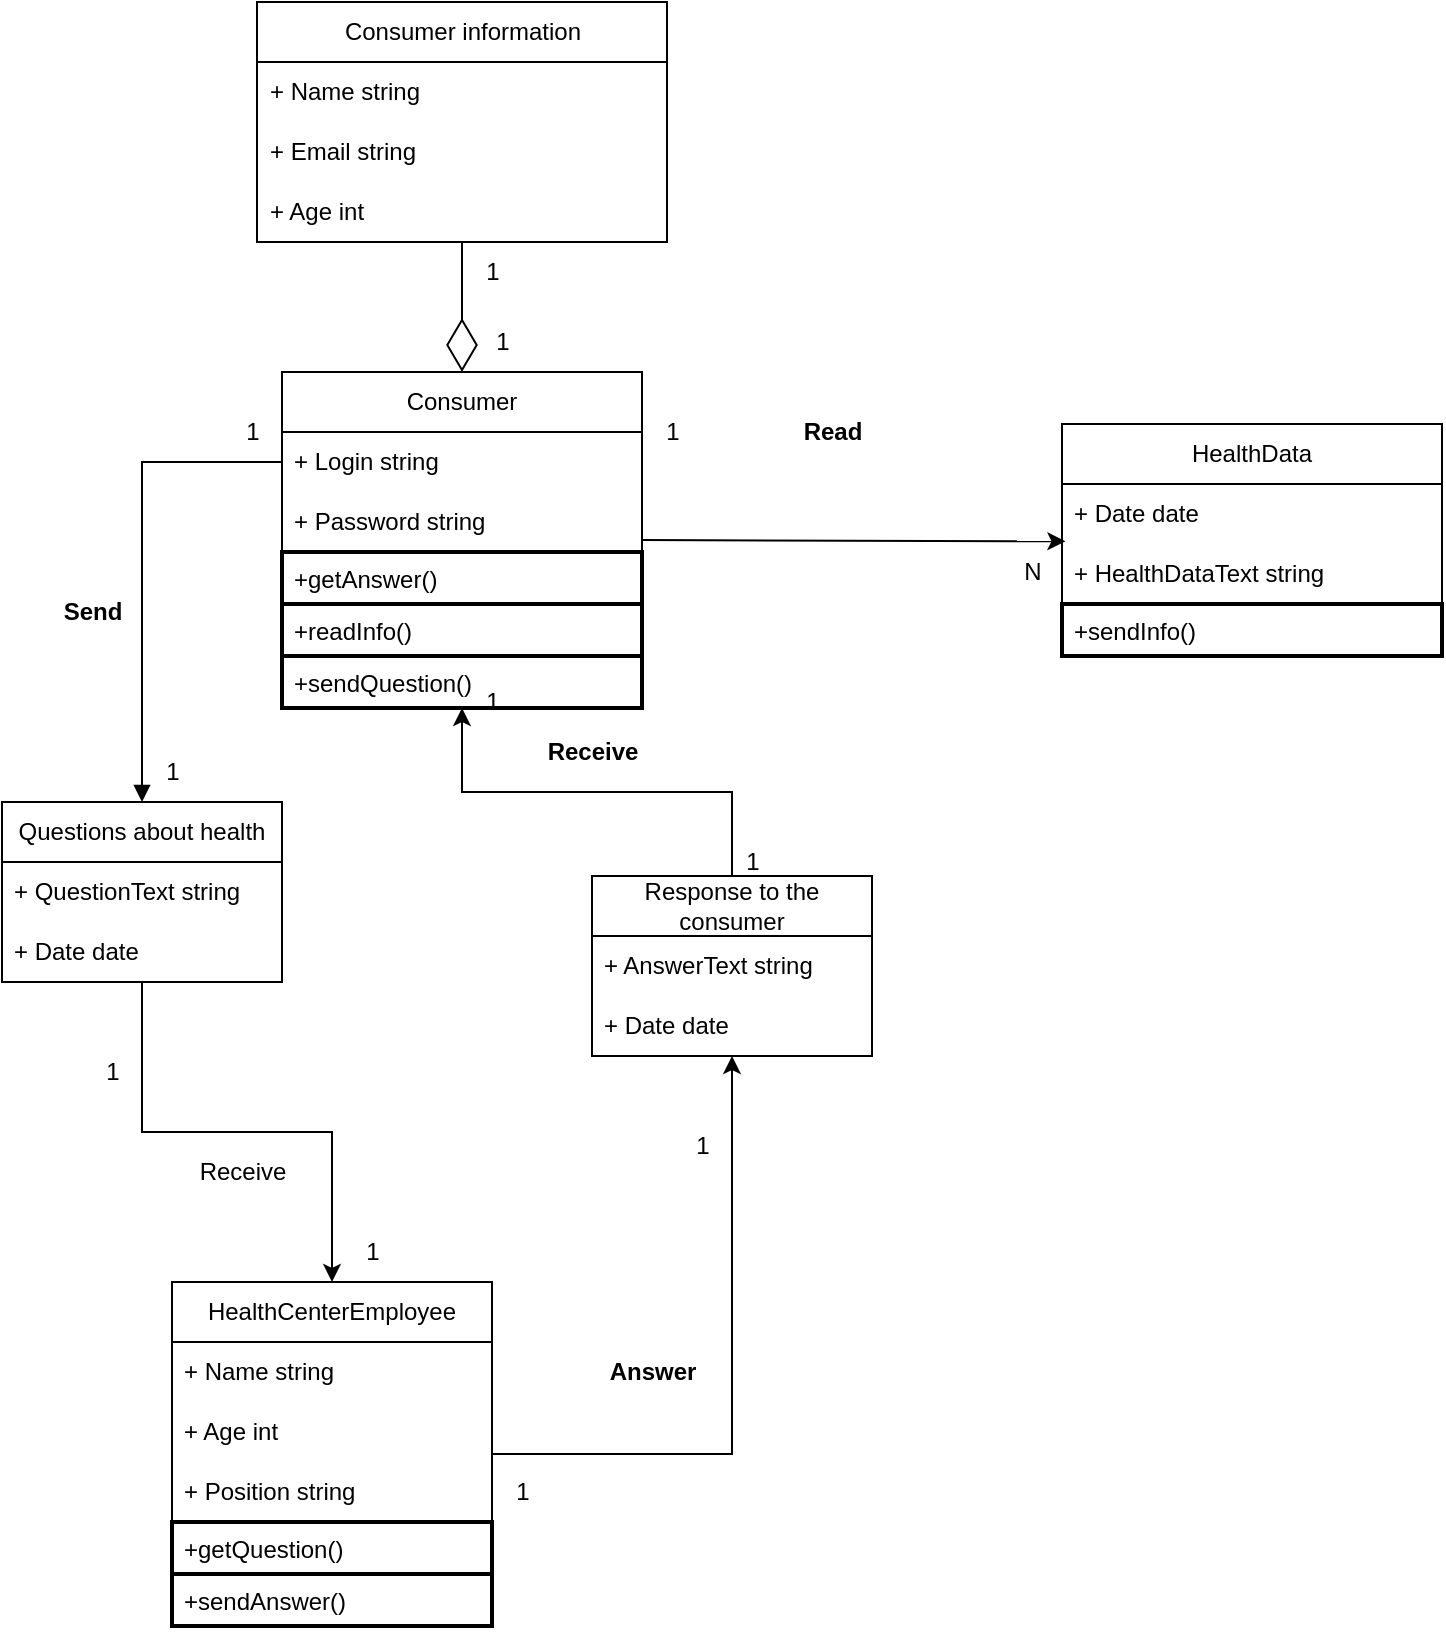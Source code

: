 <mxfile version="22.1.4" type="device">
  <diagram name="Page-1" id="9f46799a-70d6-7492-0946-bef42562c5a5">
    <mxGraphModel dx="2214" dy="615" grid="1" gridSize="10" guides="1" tooltips="1" connect="1" arrows="1" fold="1" page="1" pageScale="1" pageWidth="1100" pageHeight="850" background="none" math="0" shadow="0">
      <root>
        <mxCell id="0" />
        <mxCell id="1" parent="0" />
        <mxCell id="9bia1SHxIzR9saYs0n-D-1" value="HealthData" style="swimlane;fontStyle=0;childLayout=stackLayout;horizontal=1;startSize=30;horizontalStack=0;resizeParent=1;resizeParentMax=0;resizeLast=0;collapsible=1;marginBottom=0;whiteSpace=wrap;html=1;" parent="1" vertex="1">
          <mxGeometry x="470" y="271" width="190" height="116" as="geometry" />
        </mxCell>
        <mxCell id="Y9ItXvn1lvH6FB86PRbh-8" value="+ Date date" style="text;strokeColor=none;fillColor=none;align=left;verticalAlign=middle;spacingLeft=4;spacingRight=4;overflow=hidden;points=[[0,0.5],[1,0.5]];portConstraint=eastwest;rotatable=0;whiteSpace=wrap;html=1;" parent="9bia1SHxIzR9saYs0n-D-1" vertex="1">
          <mxGeometry y="30" width="190" height="30" as="geometry" />
        </mxCell>
        <mxCell id="Y9ItXvn1lvH6FB86PRbh-9" value="+ HealthDataText string" style="text;strokeColor=none;fillColor=none;align=left;verticalAlign=middle;spacingLeft=4;spacingRight=4;overflow=hidden;points=[[0,0.5],[1,0.5]];portConstraint=eastwest;rotatable=0;whiteSpace=wrap;html=1;" parent="9bia1SHxIzR9saYs0n-D-1" vertex="1">
          <mxGeometry y="60" width="190" height="30" as="geometry" />
        </mxCell>
        <mxCell id="Y9ItXvn1lvH6FB86PRbh-18" value="+sendInfo()" style="text;strokeColor=default;fillColor=none;align=left;verticalAlign=top;spacingLeft=4;spacingRight=4;overflow=hidden;rotatable=0;points=[[0,0.5],[1,0.5]];portConstraint=eastwest;whiteSpace=wrap;html=1;strokeWidth=2;" parent="9bia1SHxIzR9saYs0n-D-1" vertex="1">
          <mxGeometry y="90" width="190" height="26" as="geometry" />
        </mxCell>
        <mxCell id="9bia1SHxIzR9saYs0n-D-5" value="Consumer" style="swimlane;fontStyle=0;childLayout=stackLayout;horizontal=1;startSize=30;horizontalStack=0;resizeParent=1;resizeParentMax=0;resizeLast=0;collapsible=1;marginBottom=0;whiteSpace=wrap;html=1;" parent="1" vertex="1">
          <mxGeometry x="80" y="245" width="180" height="168" as="geometry" />
        </mxCell>
        <mxCell id="9bia1SHxIzR9saYs0n-D-8" value="+ Login string " style="text;strokeColor=none;fillColor=none;align=left;verticalAlign=middle;spacingLeft=4;spacingRight=4;overflow=hidden;points=[[0,0.5],[1,0.5]];portConstraint=eastwest;rotatable=0;whiteSpace=wrap;html=1;" parent="9bia1SHxIzR9saYs0n-D-5" vertex="1">
          <mxGeometry y="30" width="180" height="30" as="geometry" />
        </mxCell>
        <mxCell id="Y9ItXvn1lvH6FB86PRbh-3" value="+ Password string" style="text;strokeColor=none;fillColor=none;align=left;verticalAlign=middle;spacingLeft=4;spacingRight=4;overflow=hidden;points=[[0,0.5],[1,0.5]];portConstraint=eastwest;rotatable=0;whiteSpace=wrap;html=1;" parent="9bia1SHxIzR9saYs0n-D-5" vertex="1">
          <mxGeometry y="60" width="180" height="30" as="geometry" />
        </mxCell>
        <mxCell id="Y9ItXvn1lvH6FB86PRbh-17" value="+getAnswer()" style="text;strokeColor=default;fillColor=none;align=left;verticalAlign=top;spacingLeft=4;spacingRight=4;overflow=hidden;rotatable=0;points=[[0,0.5],[1,0.5]];portConstraint=eastwest;whiteSpace=wrap;html=1;strokeWidth=2;" parent="9bia1SHxIzR9saYs0n-D-5" vertex="1">
          <mxGeometry y="90" width="180" height="26" as="geometry" />
        </mxCell>
        <mxCell id="Y9ItXvn1lvH6FB86PRbh-19" value="+readInfo()" style="text;strokeColor=default;fillColor=none;align=left;verticalAlign=top;spacingLeft=4;spacingRight=4;overflow=hidden;rotatable=0;points=[[0,0.5],[1,0.5]];portConstraint=eastwest;whiteSpace=wrap;html=1;strokeWidth=2;" parent="9bia1SHxIzR9saYs0n-D-5" vertex="1">
          <mxGeometry y="116" width="180" height="26" as="geometry" />
        </mxCell>
        <mxCell id="Y9ItXvn1lvH6FB86PRbh-16" value="+sendQuestion()" style="text;strokeColor=default;fillColor=none;align=left;verticalAlign=top;spacingLeft=4;spacingRight=4;overflow=hidden;rotatable=0;points=[[0,0.5],[1,0.5]];portConstraint=eastwest;whiteSpace=wrap;html=1;strokeWidth=2;" parent="9bia1SHxIzR9saYs0n-D-5" vertex="1">
          <mxGeometry y="142" width="180" height="26" as="geometry" />
        </mxCell>
        <mxCell id="9bia1SHxIzR9saYs0n-D-9" value="&lt;font style=&quot;vertical-align: inherit;&quot;&gt;&lt;font style=&quot;vertical-align: inherit;&quot;&gt;Consumer information&lt;/font&gt;&lt;/font&gt;" style="swimlane;fontStyle=0;childLayout=stackLayout;horizontal=1;startSize=30;horizontalStack=0;resizeParent=1;resizeParentMax=0;resizeLast=0;collapsible=1;marginBottom=0;whiteSpace=wrap;html=1;" parent="1" vertex="1">
          <mxGeometry x="67.5" y="60" width="205" height="120" as="geometry" />
        </mxCell>
        <mxCell id="9bia1SHxIzR9saYs0n-D-12" value="+ Name string" style="text;strokeColor=none;fillColor=none;align=left;verticalAlign=middle;spacingLeft=4;spacingRight=4;overflow=hidden;points=[[0,0.5],[1,0.5]];portConstraint=eastwest;rotatable=0;whiteSpace=wrap;html=1;" parent="9bia1SHxIzR9saYs0n-D-9" vertex="1">
          <mxGeometry y="30" width="205" height="30" as="geometry" />
        </mxCell>
        <mxCell id="9bia1SHxIzR9saYs0n-D-24" value="+ Email string" style="text;strokeColor=none;fillColor=none;align=left;verticalAlign=middle;spacingLeft=4;spacingRight=4;overflow=hidden;points=[[0,0.5],[1,0.5]];portConstraint=eastwest;rotatable=0;whiteSpace=wrap;html=1;" parent="9bia1SHxIzR9saYs0n-D-9" vertex="1">
          <mxGeometry y="60" width="205" height="30" as="geometry" />
        </mxCell>
        <mxCell id="Y9ItXvn1lvH6FB86PRbh-1" value="+ Age int" style="text;strokeColor=none;fillColor=none;align=left;verticalAlign=middle;spacingLeft=4;spacingRight=4;overflow=hidden;points=[[0,0.5],[1,0.5]];portConstraint=eastwest;rotatable=0;whiteSpace=wrap;html=1;" parent="9bia1SHxIzR9saYs0n-D-9" vertex="1">
          <mxGeometry y="90" width="205" height="30" as="geometry" />
        </mxCell>
        <mxCell id="9bia1SHxIzR9saYs0n-D-43" style="edgeStyle=orthogonalEdgeStyle;rounded=0;orthogonalLoop=1;jettySize=auto;html=1;exitX=1;exitY=0.5;exitDx=0;exitDy=0;entryX=0.5;entryY=1;entryDx=0;entryDy=0;" parent="1" source="9bia1SHxIzR9saYs0n-D-14" target="9bia1SHxIzR9saYs0n-D-28" edge="1">
          <mxGeometry relative="1" as="geometry" />
        </mxCell>
        <mxCell id="9bia1SHxIzR9saYs0n-D-14" value="HealthCenterEmployee" style="swimlane;fontStyle=0;childLayout=stackLayout;horizontal=1;startSize=30;horizontalStack=0;resizeParent=1;resizeParentMax=0;resizeLast=0;collapsible=1;marginBottom=0;whiteSpace=wrap;html=1;" parent="1" vertex="1">
          <mxGeometry x="25" y="700" width="160" height="172" as="geometry" />
        </mxCell>
        <mxCell id="9bia1SHxIzR9saYs0n-D-17" value="+ Name string" style="text;strokeColor=none;fillColor=none;align=left;verticalAlign=middle;spacingLeft=4;spacingRight=4;overflow=hidden;points=[[0,0.5],[1,0.5]];portConstraint=eastwest;rotatable=0;whiteSpace=wrap;html=1;" parent="9bia1SHxIzR9saYs0n-D-14" vertex="1">
          <mxGeometry y="30" width="160" height="30" as="geometry" />
        </mxCell>
        <mxCell id="Y9ItXvn1lvH6FB86PRbh-5" value="+ Age int" style="text;strokeColor=none;fillColor=none;align=left;verticalAlign=middle;spacingLeft=4;spacingRight=4;overflow=hidden;points=[[0,0.5],[1,0.5]];portConstraint=eastwest;rotatable=0;whiteSpace=wrap;html=1;" parent="9bia1SHxIzR9saYs0n-D-14" vertex="1">
          <mxGeometry y="60" width="160" height="30" as="geometry" />
        </mxCell>
        <mxCell id="9bia1SHxIzR9saYs0n-D-33" value="+ Position string" style="text;strokeColor=none;fillColor=none;align=left;verticalAlign=middle;spacingLeft=4;spacingRight=4;overflow=hidden;points=[[0,0.5],[1,0.5]];portConstraint=eastwest;rotatable=0;whiteSpace=wrap;html=1;" parent="9bia1SHxIzR9saYs0n-D-14" vertex="1">
          <mxGeometry y="90" width="160" height="30" as="geometry" />
        </mxCell>
        <mxCell id="Y9ItXvn1lvH6FB86PRbh-14" value="+getQuestion()" style="text;strokeColor=default;fillColor=none;align=left;verticalAlign=top;spacingLeft=4;spacingRight=4;overflow=hidden;rotatable=0;points=[[0,0.5],[1,0.5]];portConstraint=eastwest;whiteSpace=wrap;html=1;strokeWidth=2;" parent="9bia1SHxIzR9saYs0n-D-14" vertex="1">
          <mxGeometry y="120" width="160" height="26" as="geometry" />
        </mxCell>
        <mxCell id="Y9ItXvn1lvH6FB86PRbh-15" value="+sendAnswer()" style="text;strokeColor=default;fillColor=none;align=left;verticalAlign=top;spacingLeft=4;spacingRight=4;overflow=hidden;rotatable=0;points=[[0,0.5],[1,0.5]];portConstraint=eastwest;whiteSpace=wrap;html=1;strokeWidth=2;" parent="9bia1SHxIzR9saYs0n-D-14" vertex="1">
          <mxGeometry y="146" width="160" height="26" as="geometry" />
        </mxCell>
        <mxCell id="9bia1SHxIzR9saYs0n-D-45" style="edgeStyle=orthogonalEdgeStyle;rounded=0;orthogonalLoop=1;jettySize=auto;html=1;entryX=0.5;entryY=0;entryDx=0;entryDy=0;" parent="1" source="9bia1SHxIzR9saYs0n-D-25" target="9bia1SHxIzR9saYs0n-D-14" edge="1">
          <mxGeometry relative="1" as="geometry" />
        </mxCell>
        <mxCell id="9bia1SHxIzR9saYs0n-D-25" value="Questions about health" style="swimlane;fontStyle=0;childLayout=stackLayout;horizontal=1;startSize=30;horizontalStack=0;resizeParent=1;resizeParentMax=0;resizeLast=0;collapsible=1;marginBottom=0;whiteSpace=wrap;html=1;" parent="1" vertex="1">
          <mxGeometry x="-60" y="460" width="140" height="90" as="geometry" />
        </mxCell>
        <mxCell id="9bia1SHxIzR9saYs0n-D-34" value="+ QuestionText string" style="text;strokeColor=none;fillColor=none;align=left;verticalAlign=middle;spacingLeft=4;spacingRight=4;overflow=hidden;points=[[0,0.5],[1,0.5]];portConstraint=eastwest;rotatable=0;whiteSpace=wrap;html=1;" parent="9bia1SHxIzR9saYs0n-D-25" vertex="1">
          <mxGeometry y="30" width="140" height="30" as="geometry" />
        </mxCell>
        <mxCell id="Y9ItXvn1lvH6FB86PRbh-6" value="+ Date date" style="text;strokeColor=none;fillColor=none;align=left;verticalAlign=middle;spacingLeft=4;spacingRight=4;overflow=hidden;points=[[0,0.5],[1,0.5]];portConstraint=eastwest;rotatable=0;whiteSpace=wrap;html=1;" parent="9bia1SHxIzR9saYs0n-D-25" vertex="1">
          <mxGeometry y="60" width="140" height="30" as="geometry" />
        </mxCell>
        <mxCell id="9bia1SHxIzR9saYs0n-D-28" value="Response to the consumer" style="swimlane;fontStyle=0;childLayout=stackLayout;horizontal=1;startSize=30;horizontalStack=0;resizeParent=1;resizeParentMax=0;resizeLast=0;collapsible=1;marginBottom=0;whiteSpace=wrap;html=1;" parent="1" vertex="1">
          <mxGeometry x="235" y="497" width="140" height="90" as="geometry" />
        </mxCell>
        <mxCell id="9bia1SHxIzR9saYs0n-D-31" value="+ AnswerText string" style="text;strokeColor=none;fillColor=none;align=left;verticalAlign=middle;spacingLeft=4;spacingRight=4;overflow=hidden;points=[[0,0.5],[1,0.5]];portConstraint=eastwest;rotatable=0;whiteSpace=wrap;html=1;" parent="9bia1SHxIzR9saYs0n-D-28" vertex="1">
          <mxGeometry y="30" width="140" height="30" as="geometry" />
        </mxCell>
        <mxCell id="Y9ItXvn1lvH6FB86PRbh-7" value="+ Date date" style="text;strokeColor=none;fillColor=none;align=left;verticalAlign=middle;spacingLeft=4;spacingRight=4;overflow=hidden;points=[[0,0.5],[1,0.5]];portConstraint=eastwest;rotatable=0;whiteSpace=wrap;html=1;" parent="9bia1SHxIzR9saYs0n-D-28" vertex="1">
          <mxGeometry y="60" width="140" height="30" as="geometry" />
        </mxCell>
        <mxCell id="9bia1SHxIzR9saYs0n-D-36" value="" style="endArrow=diamondThin;endFill=0;endSize=24;html=1;rounded=0;entryX=0.5;entryY=0;entryDx=0;entryDy=0;exitX=0.5;exitY=1;exitDx=0;exitDy=0;" parent="1" source="9bia1SHxIzR9saYs0n-D-9" target="9bia1SHxIzR9saYs0n-D-5" edge="1">
          <mxGeometry width="160" relative="1" as="geometry">
            <mxPoint x="270" y="420" as="sourcePoint" />
            <mxPoint x="430" y="420" as="targetPoint" />
          </mxGeometry>
        </mxCell>
        <mxCell id="9bia1SHxIzR9saYs0n-D-37" value="" style="endArrow=classic;html=1;rounded=0;entryX=0.009;entryY=-0.044;entryDx=0;entryDy=0;exitX=1;exitY=0.5;exitDx=0;exitDy=0;entryPerimeter=0;" parent="1" source="9bia1SHxIzR9saYs0n-D-5" target="Y9ItXvn1lvH6FB86PRbh-9" edge="1">
          <mxGeometry width="50" height="50" relative="1" as="geometry">
            <mxPoint x="330" y="450" as="sourcePoint" />
            <mxPoint x="450" y="305" as="targetPoint" />
          </mxGeometry>
        </mxCell>
        <mxCell id="9bia1SHxIzR9saYs0n-D-38" value="&lt;b&gt;Read&lt;br&gt;&lt;/b&gt;" style="text;html=1;align=center;verticalAlign=middle;resizable=0;points=[];autosize=1;strokeColor=none;fillColor=none;" parent="1" vertex="1">
          <mxGeometry x="330" y="260" width="50" height="30" as="geometry" />
        </mxCell>
        <mxCell id="9bia1SHxIzR9saYs0n-D-41" value="" style="html=1;verticalAlign=bottom;endArrow=block;curved=0;rounded=0;entryX=0.5;entryY=0;entryDx=0;entryDy=0;exitX=0;exitY=0.5;exitDx=0;exitDy=0;" parent="1" target="9bia1SHxIzR9saYs0n-D-25" edge="1">
          <mxGeometry width="80" relative="1" as="geometry">
            <mxPoint x="80" y="290" as="sourcePoint" />
            <mxPoint x="390" y="420" as="targetPoint" />
            <Array as="points">
              <mxPoint x="10" y="290" />
            </Array>
          </mxGeometry>
        </mxCell>
        <mxCell id="9bia1SHxIzR9saYs0n-D-42" value="&lt;b&gt;Send&lt;br&gt;&lt;/b&gt;" style="text;html=1;align=center;verticalAlign=middle;resizable=0;points=[];autosize=1;strokeColor=none;fillColor=none;rotation=0;" parent="1" vertex="1">
          <mxGeometry x="-40" y="350" width="50" height="30" as="geometry" />
        </mxCell>
        <mxCell id="9bia1SHxIzR9saYs0n-D-44" value="&lt;b&gt;Answer&lt;/b&gt;" style="text;html=1;align=center;verticalAlign=middle;resizable=0;points=[];autosize=1;strokeColor=none;fillColor=none;" parent="1" vertex="1">
          <mxGeometry x="230" y="730" width="70" height="30" as="geometry" />
        </mxCell>
        <mxCell id="9bia1SHxIzR9saYs0n-D-46" value="Receive" style="text;html=1;align=center;verticalAlign=middle;resizable=0;points=[];autosize=1;strokeColor=none;fillColor=none;" parent="1" vertex="1">
          <mxGeometry x="25" y="630" width="70" height="30" as="geometry" />
        </mxCell>
        <mxCell id="9bia1SHxIzR9saYs0n-D-47" style="edgeStyle=orthogonalEdgeStyle;rounded=0;orthogonalLoop=1;jettySize=auto;html=1;exitX=0.5;exitY=0;exitDx=0;exitDy=0;entryX=0.5;entryY=1;entryDx=0;entryDy=0;" parent="1" source="9bia1SHxIzR9saYs0n-D-28" target="9bia1SHxIzR9saYs0n-D-5" edge="1">
          <mxGeometry relative="1" as="geometry" />
        </mxCell>
        <mxCell id="9bia1SHxIzR9saYs0n-D-48" value="&lt;b&gt;Receive&lt;/b&gt;" style="text;html=1;align=center;verticalAlign=middle;resizable=0;points=[];autosize=1;strokeColor=none;fillColor=none;" parent="1" vertex="1">
          <mxGeometry x="200" y="420" width="70" height="30" as="geometry" />
        </mxCell>
        <mxCell id="w-1KXseZEpG_z7EYwiBP-1" value="1" style="text;html=1;align=center;verticalAlign=middle;resizable=0;points=[];autosize=1;strokeColor=none;fillColor=none;" parent="1" vertex="1">
          <mxGeometry x="275" y="617" width="30" height="30" as="geometry" />
        </mxCell>
        <mxCell id="w-1KXseZEpG_z7EYwiBP-2" value="1" style="text;html=1;align=center;verticalAlign=middle;resizable=0;points=[];autosize=1;strokeColor=none;fillColor=none;" parent="1" vertex="1">
          <mxGeometry x="110" y="670" width="30" height="30" as="geometry" />
        </mxCell>
        <mxCell id="w-1KXseZEpG_z7EYwiBP-3" value="1" style="text;html=1;align=center;verticalAlign=middle;resizable=0;points=[];autosize=1;strokeColor=none;fillColor=none;" parent="1" vertex="1">
          <mxGeometry x="-20" y="580" width="30" height="30" as="geometry" />
        </mxCell>
        <mxCell id="w-1KXseZEpG_z7EYwiBP-5" value="1" style="text;html=1;align=center;verticalAlign=middle;resizable=0;points=[];autosize=1;strokeColor=none;fillColor=none;" parent="1" vertex="1">
          <mxGeometry x="300" y="475" width="30" height="30" as="geometry" />
        </mxCell>
        <mxCell id="w-1KXseZEpG_z7EYwiBP-6" value="1" style="text;html=1;align=center;verticalAlign=middle;resizable=0;points=[];autosize=1;strokeColor=none;fillColor=none;" parent="1" vertex="1">
          <mxGeometry x="260" y="260" width="30" height="30" as="geometry" />
        </mxCell>
        <mxCell id="w-1KXseZEpG_z7EYwiBP-7" value="1" style="text;html=1;align=center;verticalAlign=middle;resizable=0;points=[];autosize=1;strokeColor=none;fillColor=none;" parent="1" vertex="1">
          <mxGeometry x="10" y="430" width="30" height="30" as="geometry" />
        </mxCell>
        <mxCell id="w-1KXseZEpG_z7EYwiBP-8" value="1" style="text;html=1;align=center;verticalAlign=middle;resizable=0;points=[];autosize=1;strokeColor=none;fillColor=none;" parent="1" vertex="1">
          <mxGeometry x="50" y="260" width="30" height="30" as="geometry" />
        </mxCell>
        <mxCell id="w-1KXseZEpG_z7EYwiBP-9" value="1" style="text;html=1;align=center;verticalAlign=middle;resizable=0;points=[];autosize=1;strokeColor=none;fillColor=none;" parent="1" vertex="1">
          <mxGeometry x="170" y="395" width="30" height="30" as="geometry" />
        </mxCell>
        <mxCell id="w-1KXseZEpG_z7EYwiBP-10" value="N" style="text;html=1;align=center;verticalAlign=middle;resizable=0;points=[];autosize=1;strokeColor=none;fillColor=none;" parent="1" vertex="1">
          <mxGeometry x="440" y="330" width="30" height="30" as="geometry" />
        </mxCell>
        <mxCell id="w-1KXseZEpG_z7EYwiBP-11" value="1" style="text;html=1;align=center;verticalAlign=middle;resizable=0;points=[];autosize=1;strokeColor=none;fillColor=none;" parent="1" vertex="1">
          <mxGeometry x="170" y="180" width="30" height="30" as="geometry" />
        </mxCell>
        <mxCell id="w-1KXseZEpG_z7EYwiBP-13" value="1" style="text;html=1;align=center;verticalAlign=middle;resizable=0;points=[];autosize=1;strokeColor=none;fillColor=none;" parent="1" vertex="1">
          <mxGeometry x="175" y="215" width="30" height="30" as="geometry" />
        </mxCell>
        <mxCell id="Y9ItXvn1lvH6FB86PRbh-13" value="1" style="text;html=1;align=center;verticalAlign=middle;resizable=0;points=[];autosize=1;strokeColor=none;fillColor=none;" parent="1" vertex="1">
          <mxGeometry x="185" y="790" width="30" height="30" as="geometry" />
        </mxCell>
      </root>
    </mxGraphModel>
  </diagram>
</mxfile>

